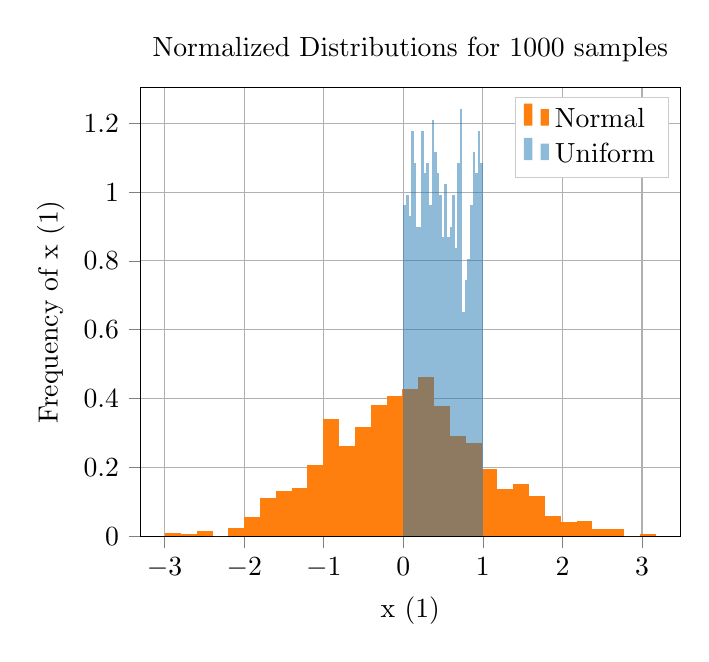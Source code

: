 % This file was created by matplotlib2tikz v0.6.18.
\begin{tikzpicture}

\definecolor{color0}{rgb}{0.122,0.467,0.706}
\definecolor{color1}{rgb}{1,0.498,0.055}

\begin{axis}[
legend cell align={left},
legend entries={{Normal},{Uniform}},
legend style={draw=white!80.0!black},
tick align=outside,
tick pos=left,
title={Normalized Distributions for 1000 samples},
x grid style={white!69.02!black},
xlabel={x (1)},
xmajorgrids,
xmin=-3.303, xmax=3.479,
y grid style={white!69.02!black},
ylabel={Frequency of x (1)},
ymajorgrids,
ymin=0, ymax=1.303
]
\addlegendimage{ybar,ybar legend,fill=color1,draw opacity=0};
\draw[fill=color1,draw opacity=0] (axis cs:-2.995,0) rectangle (axis cs:-2.796,0.01);
\draw[fill=color1,draw opacity=0] (axis cs:-2.796,0) rectangle (axis cs:-2.597,0.005);
\draw[fill=color1,draw opacity=0] (axis cs:-2.597,0) rectangle (axis cs:-2.398,0.015);
\draw[fill=color1,draw opacity=0] (axis cs:-2.398,0) rectangle (axis cs:-2.199,0);
\draw[fill=color1,draw opacity=0] (axis cs:-2.199,0) rectangle (axis cs:-2.0,0.025);
\draw[fill=color1,draw opacity=0] (axis cs:-2.0,0) rectangle (axis cs:-1.801,0.055);
\draw[fill=color1,draw opacity=0] (axis cs:-1.801,0) rectangle (axis cs:-1.602,0.111);
\draw[fill=color1,draw opacity=0] (axis cs:-1.602,0) rectangle (axis cs:-1.403,0.131);
\draw[fill=color1,draw opacity=0] (axis cs:-1.403,0) rectangle (axis cs:-1.205,0.141);
\draw[fill=color1,draw opacity=0] (axis cs:-1.205,0) rectangle (axis cs:-1.006,0.206);
\draw[fill=color1,draw opacity=0] (axis cs:-1.006,0) rectangle (axis cs:-0.807,0.342);
\draw[fill=color1,draw opacity=0] (axis cs:-0.807,0) rectangle (axis cs:-0.608,0.261);
\draw[fill=color1,draw opacity=0] (axis cs:-0.608,0) rectangle (axis cs:-0.409,0.317);
\draw[fill=color1,draw opacity=0] (axis cs:-0.409,0) rectangle (axis cs:-0.21,0.382);
\draw[fill=color1,draw opacity=0] (axis cs:-0.21,0) rectangle (axis cs:-0.011,0.407);
\draw[fill=color1,draw opacity=0] (axis cs:-0.011,0) rectangle (axis cs:0.188,0.427);
\draw[fill=color1,draw opacity=0] (axis cs:0.188,0) rectangle (axis cs:0.387,0.463);
\draw[fill=color1,draw opacity=0] (axis cs:0.387,0) rectangle (axis cs:0.585,0.377);
\draw[fill=color1,draw opacity=0] (axis cs:0.585,0) rectangle (axis cs:0.784,0.292);
\draw[fill=color1,draw opacity=0] (axis cs:0.784,0) rectangle (axis cs:0.983,0.272);
\draw[fill=color1,draw opacity=0] (axis cs:0.983,0) rectangle (axis cs:1.182,0.196);
\draw[fill=color1,draw opacity=0] (axis cs:1.182,0) rectangle (axis cs:1.381,0.136);
\draw[fill=color1,draw opacity=0] (axis cs:1.381,0) rectangle (axis cs:1.58,0.151);
\draw[fill=color1,draw opacity=0] (axis cs:1.58,0) rectangle (axis cs:1.779,0.116);
\draw[fill=color1,draw opacity=0] (axis cs:1.779,0) rectangle (axis cs:1.978,0.06);
\draw[fill=color1,draw opacity=0] (axis cs:1.978,0) rectangle (axis cs:2.177,0.04);
\draw[fill=color1,draw opacity=0] (axis cs:2.177,0) rectangle (axis cs:2.375,0.045);
\draw[fill=color1,draw opacity=0] (axis cs:2.375,0) rectangle (axis cs:2.574,0.02);
\draw[fill=color1,draw opacity=0] (axis cs:2.574,0) rectangle (axis cs:2.773,0.02);
\draw[fill=color1,draw opacity=0] (axis cs:2.773,0) rectangle (axis cs:2.972,0);
\draw[fill=color1,draw opacity=0] (axis cs:2.972,0) rectangle (axis cs:3.171,0.005);
\addlegendimage{ybar,ybar legend,fill=color0,draw opacity=0,fill opacity=0.5};
\draw[fill=color0,draw opacity=0,fill opacity=0.5] (axis cs:0.001,0) rectangle (axis cs:0.033,0.962);
\draw[fill=color0,draw opacity=0,fill opacity=0.5] (axis cs:0.033,0) rectangle (axis cs:0.065,0.993);
\draw[fill=color0,draw opacity=0,fill opacity=0.5] (axis cs:0.065,0) rectangle (axis cs:0.097,0.931);
\draw[fill=color0,draw opacity=0,fill opacity=0.5] (axis cs:0.097,0) rectangle (axis cs:0.129,1.179);
\draw[fill=color0,draw opacity=0,fill opacity=0.5] (axis cs:0.129,0) rectangle (axis cs:0.162,1.086);
\draw[fill=color0,draw opacity=0,fill opacity=0.5] (axis cs:0.162,0) rectangle (axis cs:0.194,0.9);
\draw[fill=color0,draw opacity=0,fill opacity=0.5] (axis cs:0.194,0) rectangle (axis cs:0.226,0.9);
\draw[fill=color0,draw opacity=0,fill opacity=0.5] (axis cs:0.226,0) rectangle (axis cs:0.258,1.179);
\draw[fill=color0,draw opacity=0,fill opacity=0.5] (axis cs:0.258,0) rectangle (axis cs:0.291,1.055);
\draw[fill=color0,draw opacity=0,fill opacity=0.5] (axis cs:0.291,0) rectangle (axis cs:0.323,1.086);
\draw[fill=color0,draw opacity=0,fill opacity=0.5] (axis cs:0.323,0) rectangle (axis cs:0.355,0.962);
\draw[fill=color0,draw opacity=0,fill opacity=0.5] (axis cs:0.355,0) rectangle (axis cs:0.387,1.21);
\draw[fill=color0,draw opacity=0,fill opacity=0.5] (axis cs:0.387,0) rectangle (axis cs:0.42,1.117);
\draw[fill=color0,draw opacity=0,fill opacity=0.5] (axis cs:0.42,0) rectangle (axis cs:0.452,1.055);
\draw[fill=color0,draw opacity=0,fill opacity=0.5] (axis cs:0.452,0) rectangle (axis cs:0.484,0.993);
\draw[fill=color0,draw opacity=0,fill opacity=0.5] (axis cs:0.484,0) rectangle (axis cs:0.516,0.869);
\draw[fill=color0,draw opacity=0,fill opacity=0.5] (axis cs:0.516,0) rectangle (axis cs:0.549,1.024);
\draw[fill=color0,draw opacity=0,fill opacity=0.5] (axis cs:0.549,0) rectangle (axis cs:0.581,0.869);
\draw[fill=color0,draw opacity=0,fill opacity=0.5] (axis cs:0.581,0) rectangle (axis cs:0.613,0.9);
\draw[fill=color0,draw opacity=0,fill opacity=0.5] (axis cs:0.613,0) rectangle (axis cs:0.645,0.993);
\draw[fill=color0,draw opacity=0,fill opacity=0.5] (axis cs:0.645,0) rectangle (axis cs:0.677,0.838);
\draw[fill=color0,draw opacity=0,fill opacity=0.5] (axis cs:0.677,0) rectangle (axis cs:0.71,1.086);
\draw[fill=color0,draw opacity=0,fill opacity=0.5] (axis cs:0.71,0) rectangle (axis cs:0.742,1.241);
\draw[fill=color0,draw opacity=0,fill opacity=0.5] (axis cs:0.742,0) rectangle (axis cs:0.774,0.651);
\draw[fill=color0,draw opacity=0,fill opacity=0.5] (axis cs:0.774,0) rectangle (axis cs:0.806,0.745);
\draw[fill=color0,draw opacity=0,fill opacity=0.5] (axis cs:0.806,0) rectangle (axis cs:0.839,0.807);
\draw[fill=color0,draw opacity=0,fill opacity=0.5] (axis cs:0.839,0) rectangle (axis cs:0.871,0.962);
\draw[fill=color0,draw opacity=0,fill opacity=0.5] (axis cs:0.871,0) rectangle (axis cs:0.903,1.117);
\draw[fill=color0,draw opacity=0,fill opacity=0.5] (axis cs:0.903,0) rectangle (axis cs:0.935,1.055);
\draw[fill=color0,draw opacity=0,fill opacity=0.5] (axis cs:0.935,0) rectangle (axis cs:0.968,1.179);
\draw[fill=color0,draw opacity=0,fill opacity=0.5] (axis cs:0.968,0) rectangle (axis cs:1.0,1.086);
\end{axis}

\end{tikzpicture}